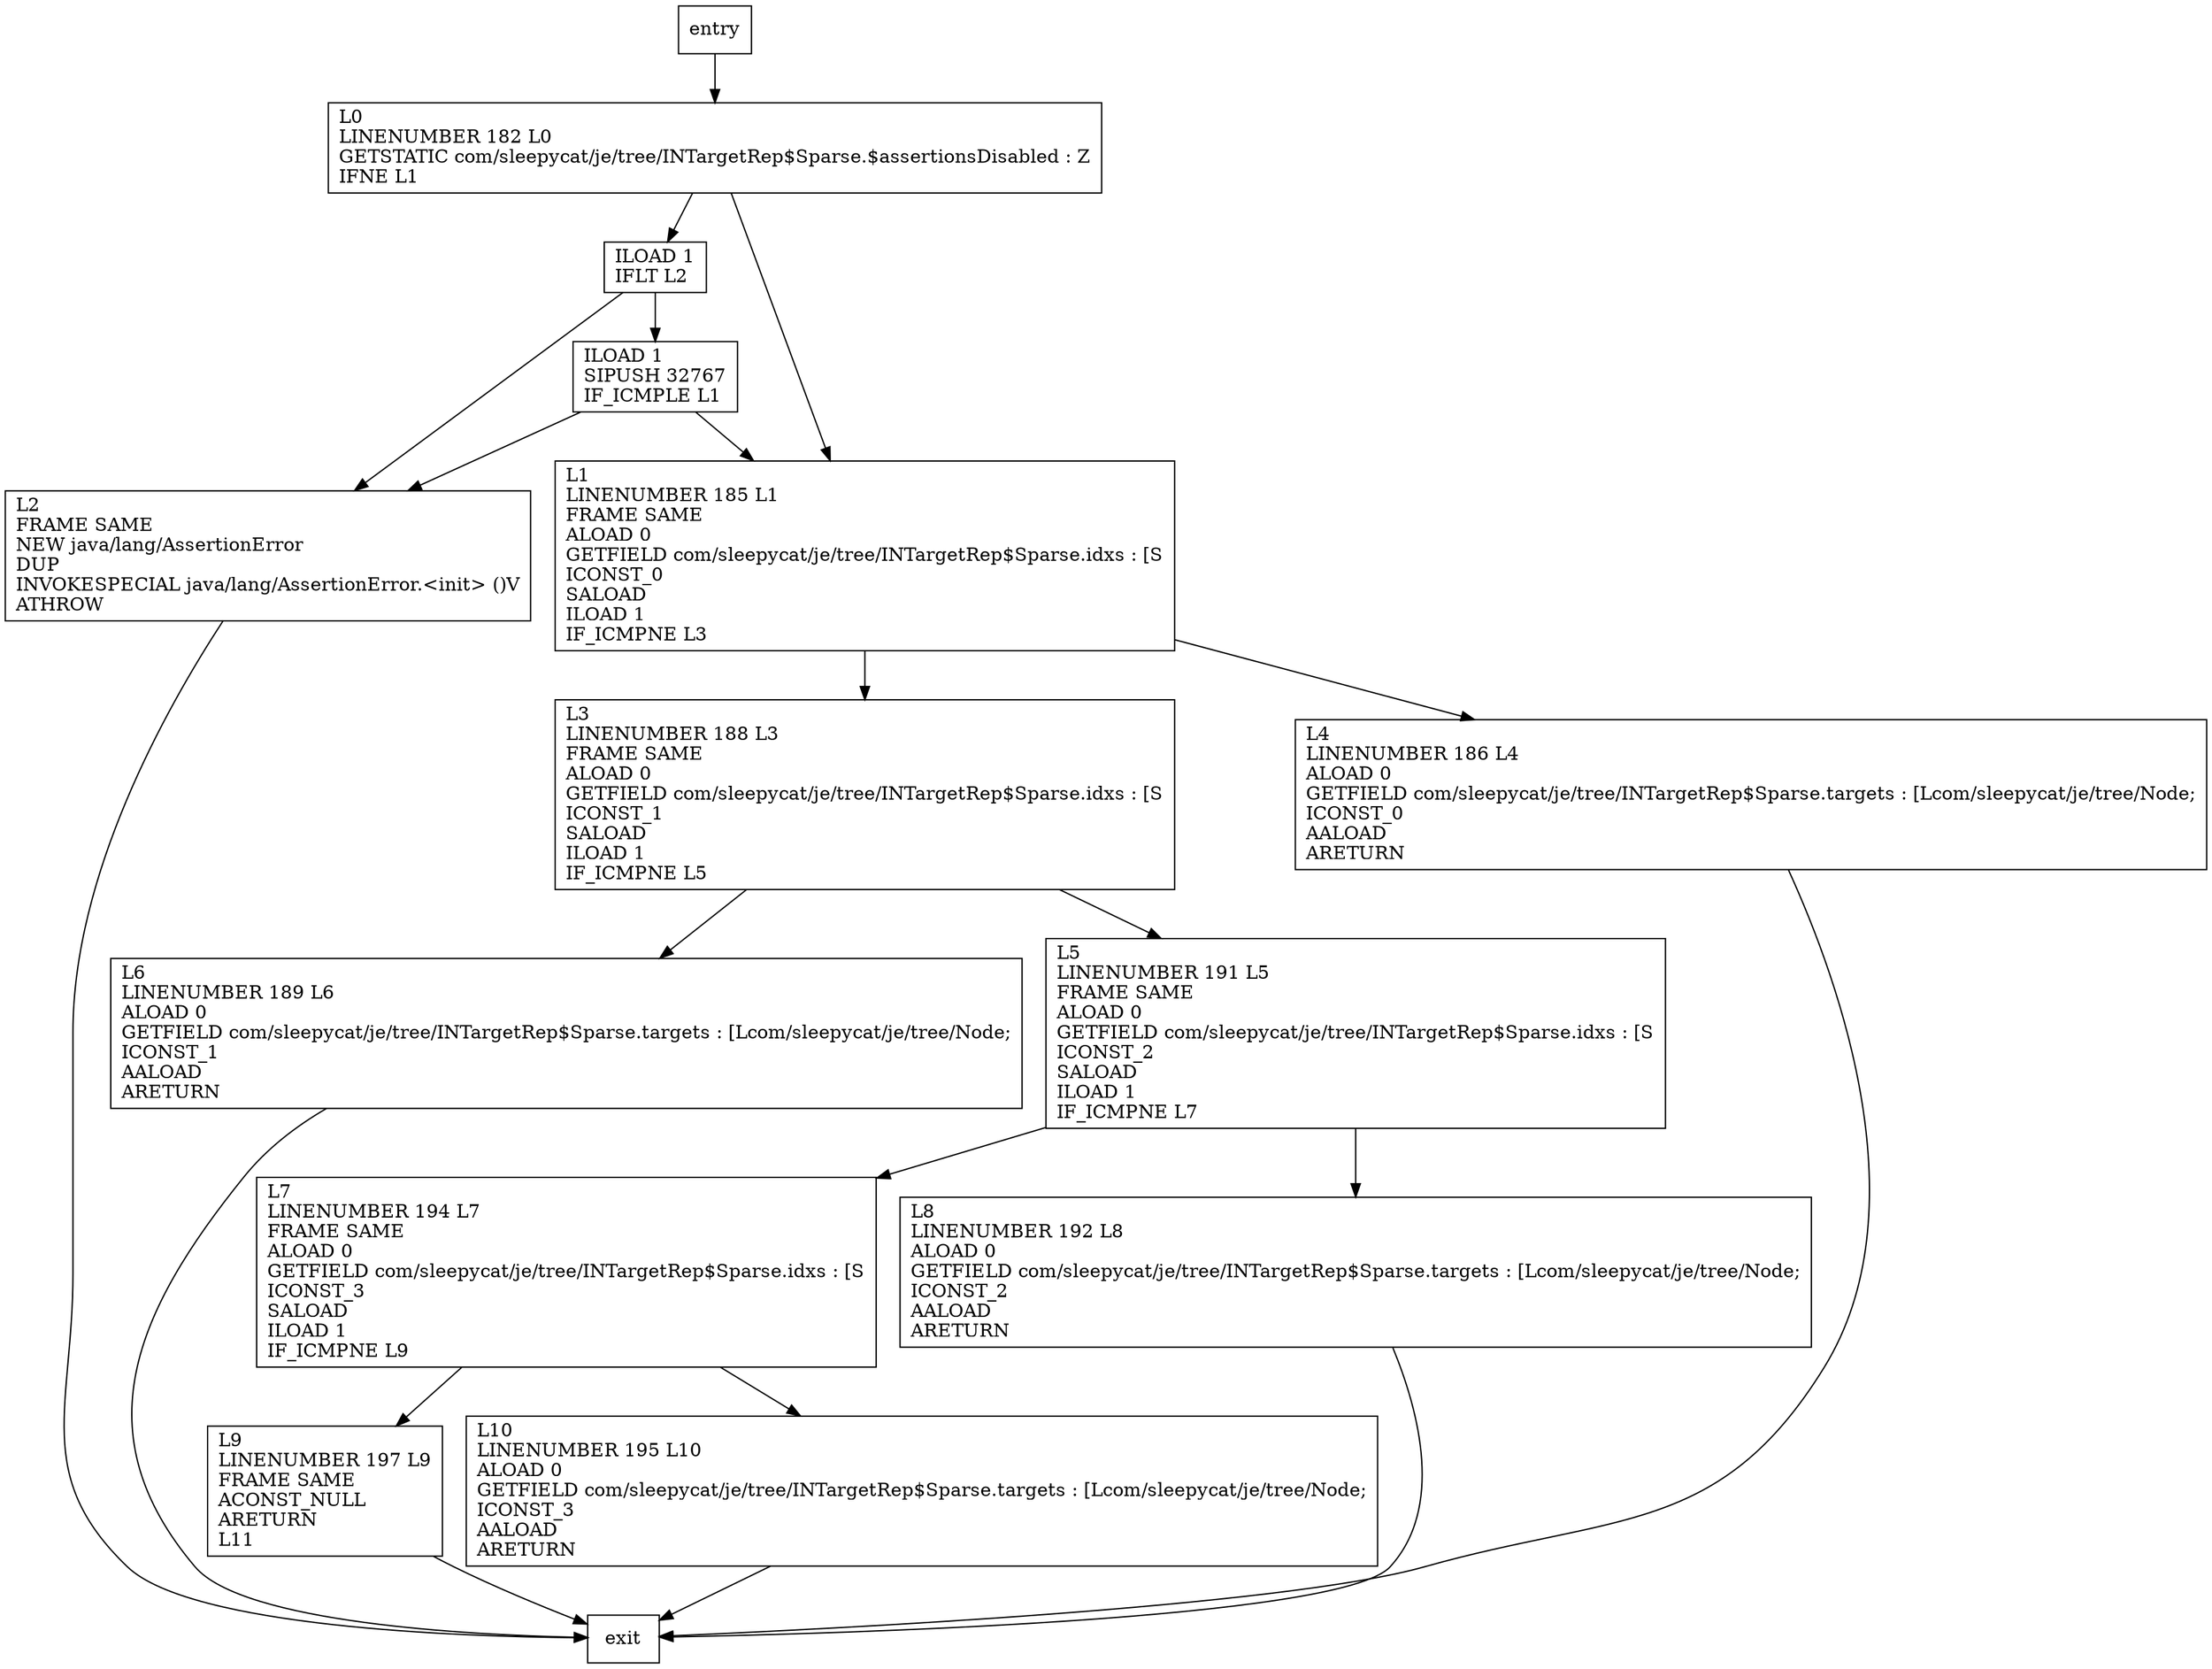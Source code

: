 digraph get {
node [shape=record];
721341950 [label="L7\lLINENUMBER 194 L7\lFRAME SAME\lALOAD 0\lGETFIELD com/sleepycat/je/tree/INTargetRep$Sparse.idxs : [S\lICONST_3\lSALOAD\lILOAD 1\lIF_ICMPNE L9\l"];
1629463553 [label="L6\lLINENUMBER 189 L6\lALOAD 0\lGETFIELD com/sleepycat/je/tree/INTargetRep$Sparse.targets : [Lcom/sleepycat/je/tree/Node;\lICONST_1\lAALOAD\lARETURN\l"];
543947120 [label="L3\lLINENUMBER 188 L3\lFRAME SAME\lALOAD 0\lGETFIELD com/sleepycat/je/tree/INTargetRep$Sparse.idxs : [S\lICONST_1\lSALOAD\lILOAD 1\lIF_ICMPNE L5\l"];
1666995025 [label="L4\lLINENUMBER 186 L4\lALOAD 0\lGETFIELD com/sleepycat/je/tree/INTargetRep$Sparse.targets : [Lcom/sleepycat/je/tree/Node;\lICONST_0\lAALOAD\lARETURN\l"];
266226517 [label="L0\lLINENUMBER 182 L0\lGETSTATIC com/sleepycat/je/tree/INTargetRep$Sparse.$assertionsDisabled : Z\lIFNE L1\l"];
2091379318 [label="ILOAD 1\lIFLT L2\l"];
1428229715 [label="L5\lLINENUMBER 191 L5\lFRAME SAME\lALOAD 0\lGETFIELD com/sleepycat/je/tree/INTargetRep$Sparse.idxs : [S\lICONST_2\lSALOAD\lILOAD 1\lIF_ICMPNE L7\l"];
725206315 [label="L8\lLINENUMBER 192 L8\lALOAD 0\lGETFIELD com/sleepycat/je/tree/INTargetRep$Sparse.targets : [Lcom/sleepycat/je/tree/Node;\lICONST_2\lAALOAD\lARETURN\l"];
1224958538 [label="L1\lLINENUMBER 185 L1\lFRAME SAME\lALOAD 0\lGETFIELD com/sleepycat/je/tree/INTargetRep$Sparse.idxs : [S\lICONST_0\lSALOAD\lILOAD 1\lIF_ICMPNE L3\l"];
1923662941 [label="L2\lFRAME SAME\lNEW java/lang/AssertionError\lDUP\lINVOKESPECIAL java/lang/AssertionError.\<init\> ()V\lATHROW\l"];
932856801 [label="L9\lLINENUMBER 197 L9\lFRAME SAME\lACONST_NULL\lARETURN\lL11\l"];
1779728599 [label="L10\lLINENUMBER 195 L10\lALOAD 0\lGETFIELD com/sleepycat/je/tree/INTargetRep$Sparse.targets : [Lcom/sleepycat/je/tree/Node;\lICONST_3\lAALOAD\lARETURN\l"];
265396753 [label="ILOAD 1\lSIPUSH 32767\lIF_ICMPLE L1\l"];
entry;
exit;
721341950 -> 932856801
721341950 -> 1779728599
1629463553 -> exit
543947120 -> 1428229715
543947120 -> 1629463553
1666995025 -> exit
266226517 -> 2091379318
266226517 -> 1224958538
entry -> 266226517
2091379318 -> 1923662941
2091379318 -> 265396753
1428229715 -> 721341950
1428229715 -> 725206315
725206315 -> exit
1224958538 -> 543947120
1224958538 -> 1666995025
1923662941 -> exit
932856801 -> exit
1779728599 -> exit
265396753 -> 1224958538
265396753 -> 1923662941
}
